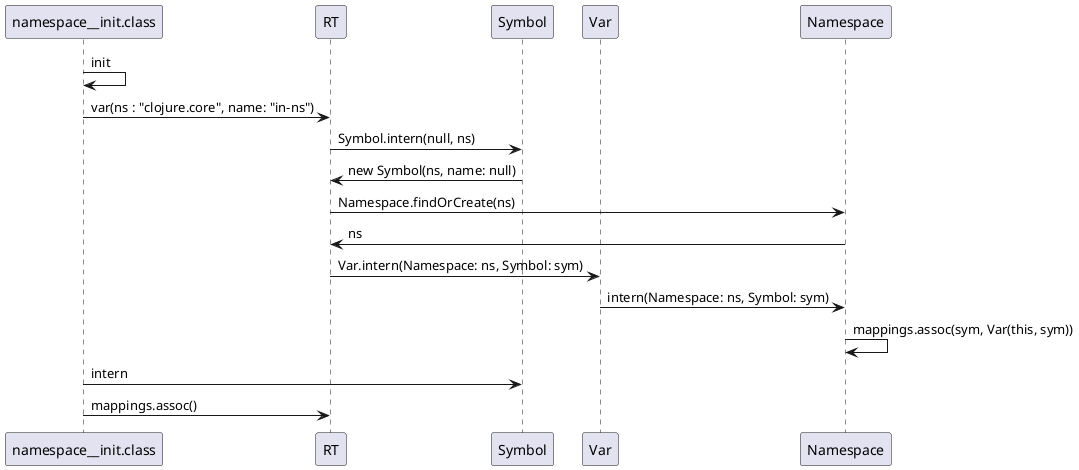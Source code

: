 @startuml

participant namespace__init.class
participant RT
participant Symbol
participant Var
participant Namespace

namespace__init.class -> namespace__init.class: init
namespace__init.class -> RT: var(ns : "clojure.core", name: "in-ns")
RT -> Symbol:Symbol.intern(null, ns)
RT <- Symbol: new Symbol(ns, name: null)
RT -> Namespace:Namespace.findOrCreate(ns)
RT <- Namespace: ns
RT -> Var: Var.intern(Namespace: ns, Symbol: sym)
Var -> Namespace:intern(Namespace: ns, Symbol: sym)
Namespace -> Namespace: mappings.assoc(sym, Var(this, sym))

namespace__init.class -> Symbol: intern
namespace__init.class -> RT: mappings.assoc()

@enduml